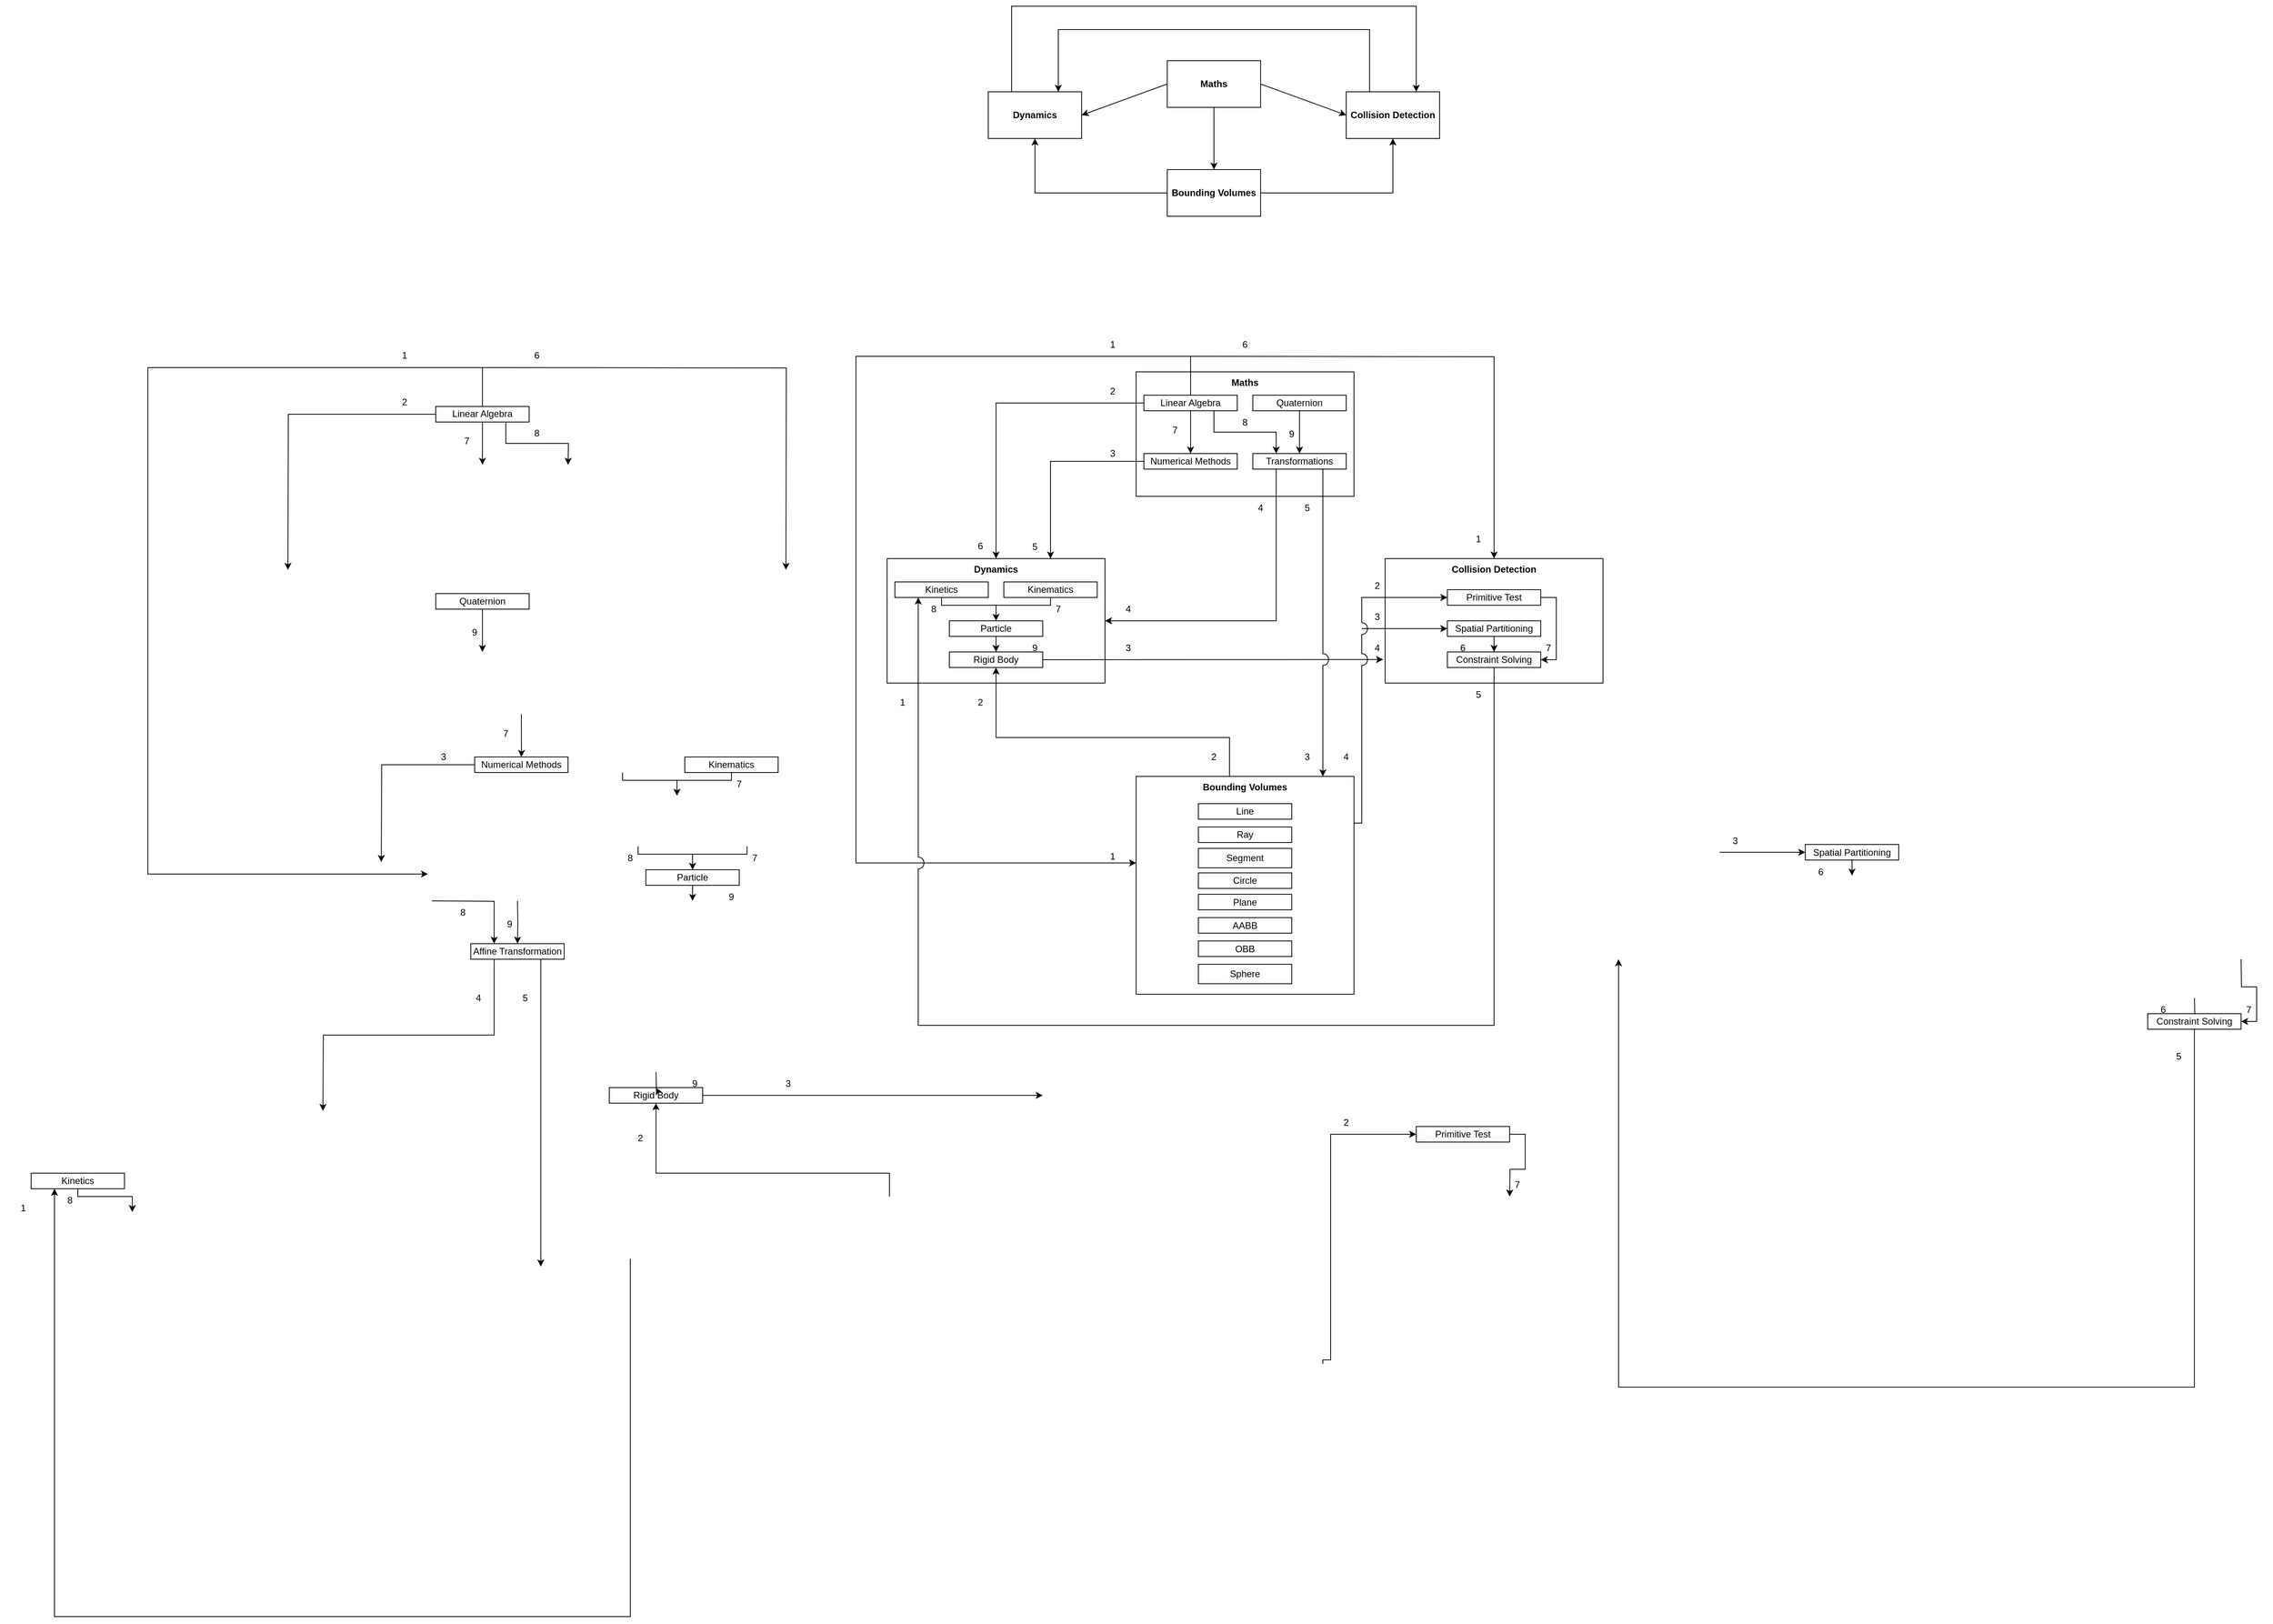 <mxfile version="21.1.7" type="github">
  <diagram id="RFVUc-ZViwxxyXP1c8c4" name="Page-1">
    <mxGraphModel dx="2351" dy="655" grid="1" gridSize="10" guides="1" tooltips="1" connect="1" arrows="1" fold="1" page="1" pageScale="1" pageWidth="1100" pageHeight="850" math="0" shadow="0">
      <root>
        <mxCell id="0" />
        <mxCell id="1" parent="0" />
        <mxCell id="ediPmQz8LhI3MSCttO2U-1" value="Maths" style="rounded=0;whiteSpace=wrap;html=1;fontStyle=1" parent="1" vertex="1">
          <mxGeometry x="440" y="160" width="120" height="60" as="geometry" />
        </mxCell>
        <mxCell id="ediPmQz8LhI3MSCttO2U-2" value="Dynamics" style="rounded=0;whiteSpace=wrap;html=1;fontStyle=1" parent="1" vertex="1">
          <mxGeometry x="210" y="200" width="120" height="60" as="geometry" />
        </mxCell>
        <mxCell id="ediPmQz8LhI3MSCttO2U-3" value="Bounding Volumes" style="rounded=0;whiteSpace=wrap;html=1;fontStyle=1" parent="1" vertex="1">
          <mxGeometry x="440" y="300" width="120" height="60" as="geometry" />
        </mxCell>
        <mxCell id="ediPmQz8LhI3MSCttO2U-4" value="Collision Detection" style="rounded=0;whiteSpace=wrap;html=1;fontStyle=1" parent="1" vertex="1">
          <mxGeometry x="670" y="200" width="120" height="60" as="geometry" />
        </mxCell>
        <mxCell id="sKBv66Rdz8nY301E-cIr-1" value="" style="endArrow=classic;html=1;rounded=0;exitX=0.5;exitY=1;exitDx=0;exitDy=0;entryX=0.5;entryY=0;entryDx=0;entryDy=0;" parent="1" source="ediPmQz8LhI3MSCttO2U-1" target="ediPmQz8LhI3MSCttO2U-3" edge="1">
          <mxGeometry width="50" height="50" relative="1" as="geometry">
            <mxPoint x="520" y="420" as="sourcePoint" />
            <mxPoint x="570" y="370" as="targetPoint" />
          </mxGeometry>
        </mxCell>
        <mxCell id="sKBv66Rdz8nY301E-cIr-2" value="" style="endArrow=classic;html=1;rounded=0;exitX=1;exitY=0.5;exitDx=0;exitDy=0;entryX=0;entryY=0.5;entryDx=0;entryDy=0;" parent="1" source="ediPmQz8LhI3MSCttO2U-1" target="ediPmQz8LhI3MSCttO2U-4" edge="1">
          <mxGeometry width="50" height="50" relative="1" as="geometry">
            <mxPoint x="520" y="420" as="sourcePoint" />
            <mxPoint x="570" y="370" as="targetPoint" />
          </mxGeometry>
        </mxCell>
        <mxCell id="sKBv66Rdz8nY301E-cIr-3" value="" style="endArrow=classic;html=1;rounded=0;exitX=0;exitY=0.5;exitDx=0;exitDy=0;entryX=1;entryY=0.5;entryDx=0;entryDy=0;" parent="1" source="ediPmQz8LhI3MSCttO2U-1" target="ediPmQz8LhI3MSCttO2U-2" edge="1">
          <mxGeometry width="50" height="50" relative="1" as="geometry">
            <mxPoint x="330" y="255" as="sourcePoint" />
            <mxPoint x="380" y="205" as="targetPoint" />
          </mxGeometry>
        </mxCell>
        <mxCell id="sKBv66Rdz8nY301E-cIr-10" value="" style="endArrow=classic;html=1;rounded=0;edgeStyle=orthogonalEdgeStyle;" parent="1" edge="1">
          <mxGeometry width="50" height="50" relative="1" as="geometry">
            <mxPoint x="440" y="330" as="sourcePoint" />
            <mxPoint x="270" y="260" as="targetPoint" />
            <Array as="points">
              <mxPoint x="440" y="330" />
              <mxPoint x="270" y="330" />
            </Array>
          </mxGeometry>
        </mxCell>
        <mxCell id="sKBv66Rdz8nY301E-cIr-12" value="" style="endArrow=classic;html=1;rounded=0;exitX=0.25;exitY=0;exitDx=0;exitDy=0;edgeStyle=orthogonalEdgeStyle;entryX=0.75;entryY=0;entryDx=0;entryDy=0;" parent="1" source="ediPmQz8LhI3MSCttO2U-2" target="ediPmQz8LhI3MSCttO2U-4" edge="1">
          <mxGeometry width="50" height="50" relative="1" as="geometry">
            <mxPoint x="400" y="360" as="sourcePoint" />
            <mxPoint x="817" y="200" as="targetPoint" />
            <Array as="points">
              <mxPoint x="240" y="90" />
              <mxPoint x="760" y="90" />
            </Array>
          </mxGeometry>
        </mxCell>
        <mxCell id="sKBv66Rdz8nY301E-cIr-13" value="" style="endArrow=classic;html=1;rounded=0;exitX=1;exitY=0.5;exitDx=0;exitDy=0;entryX=0.5;entryY=1;entryDx=0;entryDy=0;edgeStyle=orthogonalEdgeStyle;" parent="1" source="ediPmQz8LhI3MSCttO2U-3" target="ediPmQz8LhI3MSCttO2U-4" edge="1">
          <mxGeometry width="50" height="50" relative="1" as="geometry">
            <mxPoint x="600" y="380" as="sourcePoint" />
            <mxPoint x="650" y="330" as="targetPoint" />
          </mxGeometry>
        </mxCell>
        <mxCell id="sKBv66Rdz8nY301E-cIr-16" value="" style="endArrow=classic;html=1;rounded=0;entryX=0.75;entryY=0;entryDx=0;entryDy=0;exitX=0.25;exitY=0;exitDx=0;exitDy=0;edgeStyle=orthogonalEdgeStyle;" parent="1" source="ediPmQz8LhI3MSCttO2U-4" target="ediPmQz8LhI3MSCttO2U-2" edge="1">
          <mxGeometry width="50" height="50" relative="1" as="geometry">
            <mxPoint x="400" y="360" as="sourcePoint" />
            <mxPoint x="450" y="310" as="targetPoint" />
            <Array as="points">
              <mxPoint x="700" y="120" />
              <mxPoint x="300" y="120" />
            </Array>
          </mxGeometry>
        </mxCell>
        <mxCell id="sKBv66Rdz8nY301E-cIr-17" value="Maths" style="rounded=0;whiteSpace=wrap;html=1;verticalAlign=top;fontStyle=1;" parent="1" vertex="1">
          <mxGeometry x="400" y="560" width="280" height="160" as="geometry" />
        </mxCell>
        <mxCell id="sKBv66Rdz8nY301E-cIr-18" value="Dynamics" style="rounded=0;whiteSpace=wrap;html=1;verticalAlign=top;fontStyle=1;" parent="1" vertex="1">
          <mxGeometry x="80" y="800" width="280" height="160" as="geometry" />
        </mxCell>
        <mxCell id="_OZ0Gueh85DzmhkIX-R6-56" style="edgeStyle=orthogonalEdgeStyle;rounded=0;jumpStyle=arc;jumpSize=15;orthogonalLoop=1;jettySize=auto;html=1;entryX=0.5;entryY=1;entryDx=0;entryDy=0;startArrow=none;" parent="1" target="_OZ0Gueh85DzmhkIX-R6-1" edge="1">
          <mxGeometry relative="1" as="geometry">
            <mxPoint x="520" y="1060" as="sourcePoint" />
            <Array as="points">
              <mxPoint x="520" y="1030" />
              <mxPoint x="220" y="1030" />
            </Array>
          </mxGeometry>
        </mxCell>
        <mxCell id="sKBv66Rdz8nY301E-cIr-19" value="Bounding Volumes" style="rounded=0;whiteSpace=wrap;html=1;verticalAlign=top;fontStyle=1;" parent="1" vertex="1">
          <mxGeometry x="400" y="1080" width="280" height="280" as="geometry" />
        </mxCell>
        <mxCell id="sKBv66Rdz8nY301E-cIr-20" value="Collision Detection" style="rounded=0;whiteSpace=wrap;html=1;verticalAlign=top;fontStyle=1;" parent="1" vertex="1">
          <mxGeometry x="720" y="800" width="280" height="160" as="geometry" />
        </mxCell>
        <mxCell id="_OZ0Gueh85DzmhkIX-R6-35" style="edgeStyle=orthogonalEdgeStyle;rounded=0;orthogonalLoop=1;jettySize=auto;html=1;exitX=0.5;exitY=1;exitDx=0;exitDy=0;" parent="1" source="sKBv66Rdz8nY301E-cIr-30" target="_OZ0Gueh85DzmhkIX-R6-5" edge="1">
          <mxGeometry relative="1" as="geometry">
            <Array as="points">
              <mxPoint x="150" y="860" />
              <mxPoint x="220" y="860" />
            </Array>
          </mxGeometry>
        </mxCell>
        <mxCell id="sKBv66Rdz8nY301E-cIr-30" value="Kinetics" style="rounded=0;whiteSpace=wrap;html=1;" parent="1" vertex="1">
          <mxGeometry x="90" y="830" width="120" height="20" as="geometry" />
        </mxCell>
        <mxCell id="_OZ0Gueh85DzmhkIX-R6-55" style="edgeStyle=orthogonalEdgeStyle;rounded=0;jumpStyle=arc;jumpSize=15;orthogonalLoop=1;jettySize=auto;html=1;exitX=1;exitY=0.5;exitDx=0;exitDy=0;entryX=-0.009;entryY=0.811;entryDx=0;entryDy=0;entryPerimeter=0;" parent="1" source="_OZ0Gueh85DzmhkIX-R6-1" target="sKBv66Rdz8nY301E-cIr-20" edge="1">
          <mxGeometry relative="1" as="geometry" />
        </mxCell>
        <mxCell id="_OZ0Gueh85DzmhkIX-R6-1" value="Rigid Body" style="rounded=0;whiteSpace=wrap;html=1;" parent="1" vertex="1">
          <mxGeometry x="160" y="920" width="120" height="20" as="geometry" />
        </mxCell>
        <mxCell id="_OZ0Gueh85DzmhkIX-R6-25" style="edgeStyle=orthogonalEdgeStyle;rounded=0;orthogonalLoop=1;jettySize=auto;html=1;exitX=0.75;exitY=1;exitDx=0;exitDy=0;entryX=0.25;entryY=0;entryDx=0;entryDy=0;" parent="1" source="_OZ0Gueh85DzmhkIX-R6-2" target="_OZ0Gueh85DzmhkIX-R6-10" edge="1">
          <mxGeometry relative="1" as="geometry" />
        </mxCell>
        <mxCell id="_OZ0Gueh85DzmhkIX-R6-50" style="edgeStyle=orthogonalEdgeStyle;rounded=0;jumpStyle=arc;jumpSize=15;orthogonalLoop=1;jettySize=auto;html=1;exitX=0.5;exitY=1;exitDx=0;exitDy=0;entryX=0.5;entryY=0;entryDx=0;entryDy=0;" parent="1" source="_OZ0Gueh85DzmhkIX-R6-2" target="_OZ0Gueh85DzmhkIX-R6-7" edge="1">
          <mxGeometry relative="1" as="geometry" />
        </mxCell>
        <mxCell id="_OZ0Gueh85DzmhkIX-R6-52" style="edgeStyle=orthogonalEdgeStyle;rounded=0;jumpStyle=arc;jumpSize=15;orthogonalLoop=1;jettySize=auto;html=1;exitX=0.5;exitY=0;exitDx=0;exitDy=0;entryX=1;entryY=0.75;entryDx=0;entryDy=0;" parent="1" source="_OZ0Gueh85DzmhkIX-R6-2" target="_OZ0Gueh85DzmhkIX-R6-64" edge="1">
          <mxGeometry relative="1" as="geometry">
            <mxPoint x="340" y="1230" as="targetPoint" />
            <Array as="points">
              <mxPoint x="470" y="540" />
              <mxPoint x="40" y="540" />
              <mxPoint x="40" y="1191" />
            </Array>
          </mxGeometry>
        </mxCell>
        <mxCell id="_OZ0Gueh85DzmhkIX-R6-2" value="Linear Algebra" style="rounded=0;whiteSpace=wrap;html=1;" parent="1" vertex="1">
          <mxGeometry x="410" y="590" width="120" height="20" as="geometry" />
        </mxCell>
        <mxCell id="_OZ0Gueh85DzmhkIX-R6-4" value="Kinematics" style="rounded=0;whiteSpace=wrap;html=1;" parent="1" vertex="1">
          <mxGeometry x="230" y="830" width="120" height="20" as="geometry" />
        </mxCell>
        <mxCell id="_OZ0Gueh85DzmhkIX-R6-32" style="edgeStyle=orthogonalEdgeStyle;rounded=0;orthogonalLoop=1;jettySize=auto;html=1;exitX=0.5;exitY=1;exitDx=0;exitDy=0;" parent="1" source="_OZ0Gueh85DzmhkIX-R6-5" target="_OZ0Gueh85DzmhkIX-R6-1" edge="1">
          <mxGeometry relative="1" as="geometry" />
        </mxCell>
        <mxCell id="_OZ0Gueh85DzmhkIX-R6-5" value="Particle" style="rounded=0;whiteSpace=wrap;html=1;" parent="1" vertex="1">
          <mxGeometry x="160" y="880" width="120" height="20" as="geometry" />
        </mxCell>
        <mxCell id="_OZ0Gueh85DzmhkIX-R6-26" style="edgeStyle=orthogonalEdgeStyle;rounded=0;orthogonalLoop=1;jettySize=auto;html=1;exitX=0.5;exitY=1;exitDx=0;exitDy=0;entryX=0.5;entryY=0;entryDx=0;entryDy=0;" parent="1" source="_OZ0Gueh85DzmhkIX-R6-6" target="_OZ0Gueh85DzmhkIX-R6-10" edge="1">
          <mxGeometry relative="1" as="geometry" />
        </mxCell>
        <mxCell id="_OZ0Gueh85DzmhkIX-R6-6" value="Quaternion" style="rounded=0;whiteSpace=wrap;html=1;" parent="1" vertex="1">
          <mxGeometry x="550" y="590" width="120" height="20" as="geometry" />
        </mxCell>
        <mxCell id="_OZ0Gueh85DzmhkIX-R6-7" value="Numerical Methods" style="rounded=0;whiteSpace=wrap;html=1;" parent="1" vertex="1">
          <mxGeometry x="410" y="665" width="120" height="20" as="geometry" />
        </mxCell>
        <mxCell id="_OZ0Gueh85DzmhkIX-R6-40" style="edgeStyle=orthogonalEdgeStyle;rounded=0;orthogonalLoop=1;jettySize=auto;html=1;exitX=0.5;exitY=1;exitDx=0;exitDy=0;" parent="1" source="_OZ0Gueh85DzmhkIX-R6-8" target="_OZ0Gueh85DzmhkIX-R6-21" edge="1">
          <mxGeometry relative="1" as="geometry" />
        </mxCell>
        <mxCell id="_OZ0Gueh85DzmhkIX-R6-8" value="Spatial Partitioning" style="rounded=0;whiteSpace=wrap;html=1;" parent="1" vertex="1">
          <mxGeometry x="800" y="880" width="120" height="20" as="geometry" />
        </mxCell>
        <mxCell id="_OZ0Gueh85DzmhkIX-R6-53" style="edgeStyle=orthogonalEdgeStyle;rounded=0;jumpStyle=arc;jumpSize=15;orthogonalLoop=1;jettySize=auto;html=1;exitX=0.75;exitY=1;exitDx=0;exitDy=0;" parent="1" source="_OZ0Gueh85DzmhkIX-R6-10" edge="1">
          <mxGeometry relative="1" as="geometry">
            <Array as="points">
              <mxPoint x="640" y="1079" />
            </Array>
            <mxPoint x="640" y="1080" as="targetPoint" />
          </mxGeometry>
        </mxCell>
        <mxCell id="_OZ0Gueh85DzmhkIX-R6-10" value="Transformations" style="rounded=0;whiteSpace=wrap;html=1;" parent="1" vertex="1">
          <mxGeometry x="550" y="665" width="120" height="20" as="geometry" />
        </mxCell>
        <mxCell id="_OZ0Gueh85DzmhkIX-R6-14" value="Sphere" style="rounded=0;whiteSpace=wrap;html=1;" parent="1" vertex="1">
          <mxGeometry x="480" y="1321.5" width="120" height="25" as="geometry" />
        </mxCell>
        <mxCell id="_OZ0Gueh85DzmhkIX-R6-15" value="Plane" style="rounded=0;whiteSpace=wrap;html=1;" parent="1" vertex="1">
          <mxGeometry x="480" y="1231.5" width="120" height="20" as="geometry" />
        </mxCell>
        <mxCell id="_OZ0Gueh85DzmhkIX-R6-17" value="Line" style="rounded=0;whiteSpace=wrap;html=1;" parent="1" vertex="1">
          <mxGeometry x="480" y="1115" width="120" height="20" as="geometry" />
        </mxCell>
        <mxCell id="I2r6D-o1CoB753i4EsND-4" style="edgeStyle=orthogonalEdgeStyle;rounded=0;orthogonalLoop=1;jettySize=auto;html=1;exitX=1;exitY=0.5;exitDx=0;exitDy=0;entryX=1;entryY=0.5;entryDx=0;entryDy=0;" parent="1" source="_OZ0Gueh85DzmhkIX-R6-18" target="_OZ0Gueh85DzmhkIX-R6-21" edge="1">
          <mxGeometry relative="1" as="geometry" />
        </mxCell>
        <mxCell id="_OZ0Gueh85DzmhkIX-R6-18" value="Primitive Test" style="rounded=0;whiteSpace=wrap;html=1;" parent="1" vertex="1">
          <mxGeometry x="800" y="840" width="120" height="20" as="geometry" />
        </mxCell>
        <mxCell id="_OZ0Gueh85DzmhkIX-R6-62" style="edgeStyle=orthogonalEdgeStyle;rounded=0;jumpStyle=arc;jumpSize=15;orthogonalLoop=1;jettySize=auto;html=1;exitX=0.5;exitY=1;exitDx=0;exitDy=0;entryX=0.25;entryY=1;entryDx=0;entryDy=0;shadow=0;" parent="1" source="_OZ0Gueh85DzmhkIX-R6-21" target="sKBv66Rdz8nY301E-cIr-30" edge="1">
          <mxGeometry relative="1" as="geometry">
            <Array as="points">
              <mxPoint x="860" y="1400" />
              <mxPoint x="120" y="1400" />
            </Array>
          </mxGeometry>
        </mxCell>
        <mxCell id="_OZ0Gueh85DzmhkIX-R6-21" value="Constraint Solving" style="rounded=0;whiteSpace=wrap;html=1;" parent="1" vertex="1">
          <mxGeometry x="800" y="920" width="120" height="20" as="geometry" />
        </mxCell>
        <mxCell id="_OZ0Gueh85DzmhkIX-R6-36" value="" style="endArrow=none;html=1;rounded=0;entryX=0.5;entryY=1;entryDx=0;entryDy=0;edgeStyle=orthogonalEdgeStyle;" parent="1" target="_OZ0Gueh85DzmhkIX-R6-4" edge="1">
          <mxGeometry width="50" height="50" relative="1" as="geometry">
            <mxPoint x="220" y="870" as="sourcePoint" />
            <mxPoint x="640" y="940" as="targetPoint" />
            <Array as="points">
              <mxPoint x="230" y="860" />
              <mxPoint x="300" y="860" />
            </Array>
          </mxGeometry>
        </mxCell>
        <mxCell id="_OZ0Gueh85DzmhkIX-R6-59" value="" style="endArrow=classic;html=1;rounded=0;jumpStyle=arc;jumpSize=15;entryX=0;entryY=0.5;entryDx=0;entryDy=0;" parent="1" target="_OZ0Gueh85DzmhkIX-R6-8" edge="1">
          <mxGeometry width="50" height="50" relative="1" as="geometry">
            <mxPoint x="690" y="890" as="sourcePoint" />
            <mxPoint x="440" y="910" as="targetPoint" />
          </mxGeometry>
        </mxCell>
        <mxCell id="_OZ0Gueh85DzmhkIX-R6-61" style="edgeStyle=orthogonalEdgeStyle;rounded=0;jumpStyle=arc;jumpSize=15;orthogonalLoop=1;jettySize=auto;html=1;exitX=1;exitY=0.25;exitDx=0;exitDy=0;entryX=0;entryY=0.5;entryDx=0;entryDy=0;" parent="1" source="sKBv66Rdz8nY301E-cIr-19" target="_OZ0Gueh85DzmhkIX-R6-18" edge="1">
          <mxGeometry relative="1" as="geometry">
            <Array as="points">
              <mxPoint x="680" y="1140" />
              <mxPoint x="690" y="1140" />
              <mxPoint x="690" y="850" />
            </Array>
          </mxGeometry>
        </mxCell>
        <mxCell id="_OZ0Gueh85DzmhkIX-R6-64" value="1" style="text;html=1;strokeColor=none;fillColor=none;align=center;verticalAlign=middle;rounded=0;whiteSpace=wrap;" parent="1" vertex="1">
          <mxGeometry x="340" y="1165" width="60" height="35" as="geometry" />
        </mxCell>
        <mxCell id="_OZ0Gueh85DzmhkIX-R6-67" value="" style="edgeStyle=orthogonalEdgeStyle;rounded=0;jumpStyle=arc;jumpSize=15;orthogonalLoop=1;jettySize=auto;html=1;exitX=0.5;exitY=0;exitDx=0;exitDy=0;entryX=0.5;entryY=1;entryDx=0;entryDy=0;endArrow=none;" parent="1" source="sKBv66Rdz8nY301E-cIr-19" edge="1">
          <mxGeometry relative="1" as="geometry">
            <mxPoint x="540" y="1080" as="sourcePoint" />
            <mxPoint x="520" y="1060" as="targetPoint" />
          </mxGeometry>
        </mxCell>
        <mxCell id="_OZ0Gueh85DzmhkIX-R6-70" value="2" style="text;html=1;strokeColor=none;fillColor=none;align=center;verticalAlign=middle;whiteSpace=wrap;rounded=0;" parent="1" vertex="1">
          <mxGeometry x="470" y="1040" width="60" height="30" as="geometry" />
        </mxCell>
        <mxCell id="_OZ0Gueh85DzmhkIX-R6-71" value="3" style="text;html=1;strokeColor=none;fillColor=none;align=center;verticalAlign=middle;whiteSpace=wrap;rounded=0;" parent="1" vertex="1">
          <mxGeometry x="590" y="1040" width="60" height="30" as="geometry" />
        </mxCell>
        <mxCell id="_OZ0Gueh85DzmhkIX-R6-72" value="4" style="text;html=1;strokeColor=none;fillColor=none;align=center;verticalAlign=middle;whiteSpace=wrap;rounded=0;" parent="1" vertex="1">
          <mxGeometry x="640" y="1040" width="60" height="30" as="geometry" />
        </mxCell>
        <mxCell id="_OZ0Gueh85DzmhkIX-R6-73" value="1" style="text;html=1;strokeColor=none;fillColor=none;align=center;verticalAlign=middle;whiteSpace=wrap;rounded=0;" parent="1" vertex="1">
          <mxGeometry x="70" y="970" width="60" height="30" as="geometry" />
        </mxCell>
        <mxCell id="_OZ0Gueh85DzmhkIX-R6-74" value="2" style="text;html=1;strokeColor=none;fillColor=none;align=center;verticalAlign=middle;whiteSpace=wrap;rounded=0;" parent="1" vertex="1">
          <mxGeometry x="170" y="970" width="60" height="30" as="geometry" />
        </mxCell>
        <mxCell id="_OZ0Gueh85DzmhkIX-R6-79" value="" style="endArrow=classic;html=1;rounded=0;jumpStyle=arc;jumpSize=15;exitX=0;exitY=0.5;exitDx=0;exitDy=0;entryX=0.5;entryY=0;entryDx=0;entryDy=0;edgeStyle=orthogonalEdgeStyle;" parent="1" source="_OZ0Gueh85DzmhkIX-R6-2" target="sKBv66Rdz8nY301E-cIr-18" edge="1">
          <mxGeometry width="50" height="50" relative="1" as="geometry">
            <mxPoint x="390" y="970" as="sourcePoint" />
            <mxPoint x="440" y="920" as="targetPoint" />
          </mxGeometry>
        </mxCell>
        <mxCell id="_OZ0Gueh85DzmhkIX-R6-80" value="" style="endArrow=classic;html=1;rounded=0;jumpStyle=arc;jumpSize=15;exitX=0;exitY=0.5;exitDx=0;exitDy=0;entryX=0.75;entryY=0;entryDx=0;entryDy=0;edgeStyle=orthogonalEdgeStyle;" parent="1" source="_OZ0Gueh85DzmhkIX-R6-7" target="sKBv66Rdz8nY301E-cIr-18" edge="1">
          <mxGeometry width="50" height="50" relative="1" as="geometry">
            <mxPoint x="390" y="970" as="sourcePoint" />
            <mxPoint x="440" y="920" as="targetPoint" />
          </mxGeometry>
        </mxCell>
        <mxCell id="_OZ0Gueh85DzmhkIX-R6-81" value="" style="endArrow=classic;html=1;rounded=0;jumpStyle=arc;jumpSize=15;exitX=0.25;exitY=1;exitDx=0;exitDy=0;entryX=1;entryY=0.5;entryDx=0;entryDy=0;edgeStyle=orthogonalEdgeStyle;" parent="1" source="_OZ0Gueh85DzmhkIX-R6-10" target="sKBv66Rdz8nY301E-cIr-18" edge="1">
          <mxGeometry width="50" height="50" relative="1" as="geometry">
            <mxPoint x="390" y="970" as="sourcePoint" />
            <mxPoint x="440" y="920" as="targetPoint" />
          </mxGeometry>
        </mxCell>
        <mxCell id="_OZ0Gueh85DzmhkIX-R6-84" value="3" style="text;html=1;strokeColor=none;fillColor=none;align=center;verticalAlign=middle;whiteSpace=wrap;rounded=0;" parent="1" vertex="1">
          <mxGeometry x="360" y="900" width="60" height="30" as="geometry" />
        </mxCell>
        <mxCell id="_OZ0Gueh85DzmhkIX-R6-85" value="4" style="text;html=1;strokeColor=none;fillColor=none;align=center;verticalAlign=middle;whiteSpace=wrap;rounded=0;" parent="1" vertex="1">
          <mxGeometry x="360" y="850" width="60" height="30" as="geometry" />
        </mxCell>
        <mxCell id="_OZ0Gueh85DzmhkIX-R6-86" value="5" style="text;html=1;strokeColor=none;fillColor=none;align=center;verticalAlign=middle;whiteSpace=wrap;rounded=0;" parent="1" vertex="1">
          <mxGeometry x="240" y="770" width="60" height="30" as="geometry" />
        </mxCell>
        <mxCell id="_OZ0Gueh85DzmhkIX-R6-87" value="6" style="text;html=1;strokeColor=none;fillColor=none;align=center;verticalAlign=middle;whiteSpace=wrap;rounded=0;" parent="1" vertex="1">
          <mxGeometry x="170" y="769" width="60" height="30" as="geometry" />
        </mxCell>
        <mxCell id="_OZ0Gueh85DzmhkIX-R6-88" value="7" style="text;html=1;strokeColor=none;fillColor=none;align=center;verticalAlign=middle;whiteSpace=wrap;rounded=0;" parent="1" vertex="1">
          <mxGeometry x="270" y="850" width="60" height="30" as="geometry" />
        </mxCell>
        <mxCell id="_OZ0Gueh85DzmhkIX-R6-90" value="8" style="text;html=1;strokeColor=none;fillColor=none;align=center;verticalAlign=middle;whiteSpace=wrap;rounded=0;" parent="1" vertex="1">
          <mxGeometry x="110" y="850" width="60" height="30" as="geometry" />
        </mxCell>
        <mxCell id="_OZ0Gueh85DzmhkIX-R6-91" value="9" style="text;html=1;strokeColor=none;fillColor=none;align=center;verticalAlign=middle;whiteSpace=wrap;rounded=0;" parent="1" vertex="1">
          <mxGeometry x="240" y="900" width="60" height="30" as="geometry" />
        </mxCell>
        <mxCell id="_OZ0Gueh85DzmhkIX-R6-92" value="3" style="text;html=1;strokeColor=none;fillColor=none;align=center;verticalAlign=middle;whiteSpace=wrap;rounded=0;" parent="1" vertex="1">
          <mxGeometry x="340" y="650" width="60" height="30" as="geometry" />
        </mxCell>
        <mxCell id="_OZ0Gueh85DzmhkIX-R6-93" value="2" style="text;html=1;strokeColor=none;fillColor=none;align=center;verticalAlign=middle;whiteSpace=wrap;rounded=0;" parent="1" vertex="1">
          <mxGeometry x="340" y="570" width="60" height="30" as="geometry" />
        </mxCell>
        <mxCell id="_OZ0Gueh85DzmhkIX-R6-95" value="1" style="text;html=1;strokeColor=none;fillColor=none;align=center;verticalAlign=middle;whiteSpace=wrap;rounded=0;" parent="1" vertex="1">
          <mxGeometry x="340" y="510" width="60" height="30" as="geometry" />
        </mxCell>
        <mxCell id="_OZ0Gueh85DzmhkIX-R6-96" value="4" style="text;html=1;strokeColor=none;fillColor=none;align=center;verticalAlign=middle;whiteSpace=wrap;rounded=0;" parent="1" vertex="1">
          <mxGeometry x="530" y="720" width="60" height="30" as="geometry" />
        </mxCell>
        <mxCell id="_OZ0Gueh85DzmhkIX-R6-97" value="5" style="text;html=1;strokeColor=none;fillColor=none;align=center;verticalAlign=middle;whiteSpace=wrap;rounded=0;" parent="1" vertex="1">
          <mxGeometry x="590" y="720" width="60" height="30" as="geometry" />
        </mxCell>
        <mxCell id="_OZ0Gueh85DzmhkIX-R6-98" value="7" style="text;html=1;strokeColor=none;fillColor=none;align=center;verticalAlign=middle;whiteSpace=wrap;rounded=0;" parent="1" vertex="1">
          <mxGeometry x="420" y="620" width="60" height="30" as="geometry" />
        </mxCell>
        <mxCell id="_OZ0Gueh85DzmhkIX-R6-99" value="8" style="text;html=1;strokeColor=none;fillColor=none;align=center;verticalAlign=middle;whiteSpace=wrap;rounded=0;" parent="1" vertex="1">
          <mxGeometry x="510" y="610" width="60" height="30" as="geometry" />
        </mxCell>
        <mxCell id="_OZ0Gueh85DzmhkIX-R6-100" value="9" style="text;html=1;strokeColor=none;fillColor=none;align=center;verticalAlign=middle;whiteSpace=wrap;rounded=0;" parent="1" vertex="1">
          <mxGeometry x="570" y="625" width="60" height="30" as="geometry" />
        </mxCell>
        <mxCell id="_OZ0Gueh85DzmhkIX-R6-103" value="4" style="text;html=1;strokeColor=none;fillColor=none;align=center;verticalAlign=middle;whiteSpace=wrap;rounded=0;" parent="1" vertex="1">
          <mxGeometry x="680" y="900" width="60" height="30" as="geometry" />
        </mxCell>
        <mxCell id="_OZ0Gueh85DzmhkIX-R6-106" value="3" style="text;html=1;strokeColor=none;fillColor=none;align=center;verticalAlign=middle;whiteSpace=wrap;rounded=0;" parent="1" vertex="1">
          <mxGeometry x="680" y="860" width="60" height="30" as="geometry" />
        </mxCell>
        <mxCell id="_OZ0Gueh85DzmhkIX-R6-107" value="2" style="text;html=1;strokeColor=none;fillColor=none;align=center;verticalAlign=middle;whiteSpace=wrap;rounded=0;" parent="1" vertex="1">
          <mxGeometry x="680" y="820" width="60" height="30" as="geometry" />
        </mxCell>
        <mxCell id="_OZ0Gueh85DzmhkIX-R6-108" value="5" style="text;html=1;strokeColor=none;fillColor=none;align=center;verticalAlign=middle;whiteSpace=wrap;rounded=0;" parent="1" vertex="1">
          <mxGeometry x="810" y="960" width="60" height="30" as="geometry" />
        </mxCell>
        <mxCell id="_OZ0Gueh85DzmhkIX-R6-109" value="6" style="text;html=1;strokeColor=none;fillColor=none;align=center;verticalAlign=middle;whiteSpace=wrap;rounded=0;" parent="1" vertex="1">
          <mxGeometry x="790" y="900" width="60" height="30" as="geometry" />
        </mxCell>
        <mxCell id="_OZ0Gueh85DzmhkIX-R6-110" value="7" style="text;html=1;strokeColor=none;fillColor=none;align=center;verticalAlign=middle;whiteSpace=wrap;rounded=0;" parent="1" vertex="1">
          <mxGeometry x="900" y="900" width="60" height="30" as="geometry" />
        </mxCell>
        <mxCell id="I2r6D-o1CoB753i4EsND-1" value="" style="endArrow=classic;html=1;rounded=0;entryX=0.5;entryY=0;entryDx=0;entryDy=0;edgeStyle=orthogonalEdgeStyle;" parent="1" target="sKBv66Rdz8nY301E-cIr-20" edge="1">
          <mxGeometry width="50" height="50" relative="1" as="geometry">
            <mxPoint x="470" y="540" as="sourcePoint" />
            <mxPoint x="570" y="820" as="targetPoint" />
          </mxGeometry>
        </mxCell>
        <mxCell id="I2r6D-o1CoB753i4EsND-2" value="6" style="text;html=1;strokeColor=none;fillColor=none;align=center;verticalAlign=middle;whiteSpace=wrap;rounded=0;" parent="1" vertex="1">
          <mxGeometry x="510" y="510" width="60" height="30" as="geometry" />
        </mxCell>
        <mxCell id="I2r6D-o1CoB753i4EsND-3" value="1" style="text;html=1;strokeColor=none;fillColor=none;align=center;verticalAlign=middle;whiteSpace=wrap;rounded=0;" parent="1" vertex="1">
          <mxGeometry x="810" y="760" width="60" height="30" as="geometry" />
        </mxCell>
        <mxCell id="ed5VXa4K64xntcIAVpNy-1" value="Ray" style="rounded=0;whiteSpace=wrap;html=1;" parent="1" vertex="1">
          <mxGeometry x="480" y="1145" width="120" height="20" as="geometry" />
        </mxCell>
        <mxCell id="ed5VXa4K64xntcIAVpNy-2" value="Circle" style="rounded=0;whiteSpace=wrap;html=1;" parent="1" vertex="1">
          <mxGeometry x="480" y="1204" width="120" height="20" as="geometry" />
        </mxCell>
        <mxCell id="ed5VXa4K64xntcIAVpNy-3" value="AABB" style="rounded=0;whiteSpace=wrap;html=1;" parent="1" vertex="1">
          <mxGeometry x="480" y="1261.5" width="120" height="20" as="geometry" />
        </mxCell>
        <mxCell id="ed5VXa4K64xntcIAVpNy-4" value="OBB" style="rounded=0;whiteSpace=wrap;html=1;" parent="1" vertex="1">
          <mxGeometry x="480" y="1291.5" width="120" height="20" as="geometry" />
        </mxCell>
        <mxCell id="qd5DkqH427wDJ9QLC4hC-12" style="edgeStyle=orthogonalEdgeStyle;rounded=0;orthogonalLoop=1;jettySize=auto;html=1;exitX=0.75;exitY=1;exitDx=0;exitDy=0;entryX=0.25;entryY=0;entryDx=0;entryDy=0;" parent="1" source="qd5DkqH427wDJ9QLC4hC-15" edge="1">
          <mxGeometry relative="1" as="geometry">
            <mxPoint x="-330" y="679.48" as="targetPoint" />
          </mxGeometry>
        </mxCell>
        <mxCell id="qd5DkqH427wDJ9QLC4hC-13" style="edgeStyle=orthogonalEdgeStyle;rounded=0;jumpStyle=arc;jumpSize=15;orthogonalLoop=1;jettySize=auto;html=1;exitX=0.5;exitY=1;exitDx=0;exitDy=0;entryX=0.5;entryY=0;entryDx=0;entryDy=0;" parent="1" source="qd5DkqH427wDJ9QLC4hC-15" edge="1">
          <mxGeometry relative="1" as="geometry">
            <mxPoint x="-440" y="679.48" as="targetPoint" />
          </mxGeometry>
        </mxCell>
        <mxCell id="qd5DkqH427wDJ9QLC4hC-14" style="edgeStyle=orthogonalEdgeStyle;rounded=0;jumpStyle=arc;jumpSize=15;orthogonalLoop=1;jettySize=auto;html=1;exitX=0.5;exitY=0;exitDx=0;exitDy=0;entryX=1;entryY=0.75;entryDx=0;entryDy=0;" parent="1" source="qd5DkqH427wDJ9QLC4hC-15" edge="1">
          <mxGeometry relative="1" as="geometry">
            <mxPoint x="-510" y="1205.48" as="targetPoint" />
            <Array as="points">
              <mxPoint x="-440" y="554.48" />
              <mxPoint x="-870" y="554.48" />
              <mxPoint x="-870" y="1205.48" />
            </Array>
          </mxGeometry>
        </mxCell>
        <mxCell id="qd5DkqH427wDJ9QLC4hC-15" value="Linear Algebra" style="rounded=0;whiteSpace=wrap;html=1;" parent="1" vertex="1">
          <mxGeometry x="-500" y="604.48" width="120" height="20" as="geometry" />
        </mxCell>
        <mxCell id="qd5DkqH427wDJ9QLC4hC-16" value="" style="endArrow=classic;html=1;rounded=0;jumpStyle=arc;jumpSize=15;exitX=0;exitY=0.5;exitDx=0;exitDy=0;entryX=0.5;entryY=0;entryDx=0;entryDy=0;edgeStyle=orthogonalEdgeStyle;" parent="1" source="qd5DkqH427wDJ9QLC4hC-15" edge="1">
          <mxGeometry width="50" height="50" relative="1" as="geometry">
            <mxPoint x="-520" y="984.48" as="sourcePoint" />
            <mxPoint x="-690" y="814.48" as="targetPoint" />
          </mxGeometry>
        </mxCell>
        <mxCell id="qd5DkqH427wDJ9QLC4hC-17" value="2" style="text;html=1;strokeColor=none;fillColor=none;align=center;verticalAlign=middle;whiteSpace=wrap;rounded=0;" parent="1" vertex="1">
          <mxGeometry x="-570" y="584.48" width="60" height="30" as="geometry" />
        </mxCell>
        <mxCell id="qd5DkqH427wDJ9QLC4hC-18" value="1" style="text;html=1;strokeColor=none;fillColor=none;align=center;verticalAlign=middle;whiteSpace=wrap;rounded=0;" parent="1" vertex="1">
          <mxGeometry x="-570" y="524.48" width="60" height="30" as="geometry" />
        </mxCell>
        <mxCell id="qd5DkqH427wDJ9QLC4hC-19" value="7" style="text;html=1;strokeColor=none;fillColor=none;align=center;verticalAlign=middle;whiteSpace=wrap;rounded=0;" parent="1" vertex="1">
          <mxGeometry x="-490" y="634.48" width="60" height="30" as="geometry" />
        </mxCell>
        <mxCell id="qd5DkqH427wDJ9QLC4hC-20" value="8" style="text;html=1;strokeColor=none;fillColor=none;align=center;verticalAlign=middle;whiteSpace=wrap;rounded=0;" parent="1" vertex="1">
          <mxGeometry x="-400" y="624.48" width="60" height="30" as="geometry" />
        </mxCell>
        <mxCell id="qd5DkqH427wDJ9QLC4hC-21" value="" style="endArrow=classic;html=1;rounded=0;entryX=0.5;entryY=0;entryDx=0;entryDy=0;edgeStyle=orthogonalEdgeStyle;" parent="1" edge="1">
          <mxGeometry width="50" height="50" relative="1" as="geometry">
            <mxPoint x="-440" y="554.48" as="sourcePoint" />
            <mxPoint x="-50" y="814.48" as="targetPoint" />
          </mxGeometry>
        </mxCell>
        <mxCell id="qd5DkqH427wDJ9QLC4hC-22" value="6" style="text;html=1;strokeColor=none;fillColor=none;align=center;verticalAlign=middle;whiteSpace=wrap;rounded=0;" parent="1" vertex="1">
          <mxGeometry x="-400" y="524.48" width="60" height="30" as="geometry" />
        </mxCell>
        <mxCell id="qd5DkqH427wDJ9QLC4hC-23" style="edgeStyle=orthogonalEdgeStyle;rounded=0;orthogonalLoop=1;jettySize=auto;html=1;exitX=0.5;exitY=1;exitDx=0;exitDy=0;entryX=0.5;entryY=0;entryDx=0;entryDy=0;" parent="1" source="qd5DkqH427wDJ9QLC4hC-24" edge="1">
          <mxGeometry relative="1" as="geometry">
            <mxPoint x="-440" y="920" as="targetPoint" />
          </mxGeometry>
        </mxCell>
        <mxCell id="qd5DkqH427wDJ9QLC4hC-24" value="Quaternion" style="rounded=0;whiteSpace=wrap;html=1;" parent="1" vertex="1">
          <mxGeometry x="-500" y="845" width="120" height="20" as="geometry" />
        </mxCell>
        <mxCell id="qd5DkqH427wDJ9QLC4hC-25" value="9" style="text;html=1;strokeColor=none;fillColor=none;align=center;verticalAlign=middle;whiteSpace=wrap;rounded=0;" parent="1" vertex="1">
          <mxGeometry x="-480" y="880" width="60" height="30" as="geometry" />
        </mxCell>
        <mxCell id="qd5DkqH427wDJ9QLC4hC-26" style="edgeStyle=orthogonalEdgeStyle;rounded=0;jumpStyle=arc;jumpSize=15;orthogonalLoop=1;jettySize=auto;html=1;exitX=0.5;exitY=1;exitDx=0;exitDy=0;entryX=0.5;entryY=0;entryDx=0;entryDy=0;" parent="1" target="qd5DkqH427wDJ9QLC4hC-27" edge="1">
          <mxGeometry relative="1" as="geometry">
            <mxPoint x="-390" y="1000" as="sourcePoint" />
          </mxGeometry>
        </mxCell>
        <mxCell id="qd5DkqH427wDJ9QLC4hC-27" value="Numerical Methods" style="rounded=0;whiteSpace=wrap;html=1;" parent="1" vertex="1">
          <mxGeometry x="-450" y="1055" width="120" height="20" as="geometry" />
        </mxCell>
        <mxCell id="qd5DkqH427wDJ9QLC4hC-28" value="" style="endArrow=classic;html=1;rounded=0;jumpStyle=arc;jumpSize=15;exitX=0;exitY=0.5;exitDx=0;exitDy=0;entryX=0.75;entryY=0;entryDx=0;entryDy=0;edgeStyle=orthogonalEdgeStyle;" parent="1" source="qd5DkqH427wDJ9QLC4hC-27" edge="1">
          <mxGeometry width="50" height="50" relative="1" as="geometry">
            <mxPoint x="-470" y="1360" as="sourcePoint" />
            <mxPoint x="-570" y="1190" as="targetPoint" />
          </mxGeometry>
        </mxCell>
        <mxCell id="qd5DkqH427wDJ9QLC4hC-29" value="3" style="text;html=1;strokeColor=none;fillColor=none;align=center;verticalAlign=middle;whiteSpace=wrap;rounded=0;" parent="1" vertex="1">
          <mxGeometry x="-520" y="1040" width="60" height="30" as="geometry" />
        </mxCell>
        <mxCell id="qd5DkqH427wDJ9QLC4hC-30" value="7" style="text;html=1;strokeColor=none;fillColor=none;align=center;verticalAlign=middle;whiteSpace=wrap;rounded=0;" parent="1" vertex="1">
          <mxGeometry x="-440" y="1010" width="60" height="30" as="geometry" />
        </mxCell>
        <mxCell id="qd5DkqH427wDJ9QLC4hC-31" style="edgeStyle=orthogonalEdgeStyle;rounded=0;orthogonalLoop=1;jettySize=auto;html=1;exitX=0.75;exitY=1;exitDx=0;exitDy=0;entryX=0.25;entryY=0;entryDx=0;entryDy=0;" parent="1" target="qd5DkqH427wDJ9QLC4hC-34" edge="1">
          <mxGeometry relative="1" as="geometry">
            <mxPoint x="-505" y="1240" as="sourcePoint" />
          </mxGeometry>
        </mxCell>
        <mxCell id="qd5DkqH427wDJ9QLC4hC-32" style="edgeStyle=orthogonalEdgeStyle;rounded=0;orthogonalLoop=1;jettySize=auto;html=1;exitX=0.5;exitY=1;exitDx=0;exitDy=0;entryX=0.5;entryY=0;entryDx=0;entryDy=0;" parent="1" target="qd5DkqH427wDJ9QLC4hC-34" edge="1">
          <mxGeometry relative="1" as="geometry">
            <mxPoint x="-395" y="1240" as="sourcePoint" />
          </mxGeometry>
        </mxCell>
        <mxCell id="qd5DkqH427wDJ9QLC4hC-33" style="edgeStyle=orthogonalEdgeStyle;rounded=0;jumpStyle=arc;jumpSize=15;orthogonalLoop=1;jettySize=auto;html=1;exitX=0.75;exitY=1;exitDx=0;exitDy=0;" parent="1" source="qd5DkqH427wDJ9QLC4hC-34" edge="1">
          <mxGeometry relative="1" as="geometry">
            <Array as="points">
              <mxPoint x="-365" y="1709" />
            </Array>
            <mxPoint x="-365" y="1710" as="targetPoint" />
          </mxGeometry>
        </mxCell>
        <mxCell id="qd5DkqH427wDJ9QLC4hC-34" value="Affine Transformation" style="rounded=0;whiteSpace=wrap;html=1;" parent="1" vertex="1">
          <mxGeometry x="-455" y="1295" width="120" height="20" as="geometry" />
        </mxCell>
        <mxCell id="qd5DkqH427wDJ9QLC4hC-35" value="" style="endArrow=classic;html=1;rounded=0;jumpStyle=arc;jumpSize=15;exitX=0.25;exitY=1;exitDx=0;exitDy=0;entryX=1;entryY=0.5;entryDx=0;entryDy=0;edgeStyle=orthogonalEdgeStyle;" parent="1" source="qd5DkqH427wDJ9QLC4hC-34" edge="1">
          <mxGeometry width="50" height="50" relative="1" as="geometry">
            <mxPoint x="-615" y="1600" as="sourcePoint" />
            <mxPoint x="-645" y="1510" as="targetPoint" />
          </mxGeometry>
        </mxCell>
        <mxCell id="qd5DkqH427wDJ9QLC4hC-36" value="4" style="text;html=1;strokeColor=none;fillColor=none;align=center;verticalAlign=middle;whiteSpace=wrap;rounded=0;" parent="1" vertex="1">
          <mxGeometry x="-475" y="1350" width="60" height="30" as="geometry" />
        </mxCell>
        <mxCell id="qd5DkqH427wDJ9QLC4hC-37" value="5" style="text;html=1;strokeColor=none;fillColor=none;align=center;verticalAlign=middle;whiteSpace=wrap;rounded=0;" parent="1" vertex="1">
          <mxGeometry x="-415" y="1350" width="60" height="30" as="geometry" />
        </mxCell>
        <mxCell id="qd5DkqH427wDJ9QLC4hC-38" value="8" style="text;html=1;strokeColor=none;fillColor=none;align=center;verticalAlign=middle;whiteSpace=wrap;rounded=0;" parent="1" vertex="1">
          <mxGeometry x="-495" y="1240" width="60" height="30" as="geometry" />
        </mxCell>
        <mxCell id="qd5DkqH427wDJ9QLC4hC-39" value="9" style="text;html=1;strokeColor=none;fillColor=none;align=center;verticalAlign=middle;whiteSpace=wrap;rounded=0;" parent="1" vertex="1">
          <mxGeometry x="-435" y="1255" width="60" height="30" as="geometry" />
        </mxCell>
        <mxCell id="qd5DkqH427wDJ9QLC4hC-40" style="edgeStyle=orthogonalEdgeStyle;rounded=0;orthogonalLoop=1;jettySize=auto;html=1;exitX=0.5;exitY=1;exitDx=0;exitDy=0;" parent="1" source="qd5DkqH427wDJ9QLC4hC-41" edge="1">
          <mxGeometry relative="1" as="geometry">
            <Array as="points">
              <mxPoint x="-960" y="1620" />
              <mxPoint x="-890" y="1620" />
            </Array>
            <mxPoint x="-890" y="1640" as="targetPoint" />
          </mxGeometry>
        </mxCell>
        <mxCell id="qd5DkqH427wDJ9QLC4hC-41" value="Kinetics" style="rounded=0;whiteSpace=wrap;html=1;" parent="1" vertex="1">
          <mxGeometry x="-1020" y="1590" width="120" height="20" as="geometry" />
        </mxCell>
        <mxCell id="qd5DkqH427wDJ9QLC4hC-42" style="edgeStyle=orthogonalEdgeStyle;rounded=0;jumpStyle=arc;jumpSize=15;orthogonalLoop=1;jettySize=auto;html=1;exitX=0.5;exitY=1;exitDx=0;exitDy=0;entryX=0.25;entryY=1;entryDx=0;entryDy=0;shadow=0;" parent="1" target="qd5DkqH427wDJ9QLC4hC-41" edge="1">
          <mxGeometry relative="1" as="geometry">
            <Array as="points">
              <mxPoint x="-250" y="2160" />
              <mxPoint x="-990" y="2160" />
            </Array>
            <mxPoint x="-250" y="1700" as="sourcePoint" />
          </mxGeometry>
        </mxCell>
        <mxCell id="qd5DkqH427wDJ9QLC4hC-43" value="8" style="text;html=1;strokeColor=none;fillColor=none;align=center;verticalAlign=middle;whiteSpace=wrap;rounded=0;" parent="1" vertex="1">
          <mxGeometry x="-1000" y="1610" width="60" height="30" as="geometry" />
        </mxCell>
        <mxCell id="qd5DkqH427wDJ9QLC4hC-45" value="1" style="text;html=1;strokeColor=none;fillColor=none;align=center;verticalAlign=middle;whiteSpace=wrap;rounded=0;" parent="1" vertex="1">
          <mxGeometry x="-1060" y="1620" width="60" height="30" as="geometry" />
        </mxCell>
        <mxCell id="qd5DkqH427wDJ9QLC4hC-49" style="edgeStyle=orthogonalEdgeStyle;rounded=0;orthogonalLoop=1;jettySize=auto;html=1;exitX=0.5;exitY=1;exitDx=0;exitDy=0;" parent="1" edge="1">
          <mxGeometry relative="1" as="geometry">
            <Array as="points">
              <mxPoint x="-260" y="1085" />
              <mxPoint x="-190" y="1085" />
            </Array>
            <mxPoint x="-260" y="1075" as="sourcePoint" />
            <mxPoint x="-190" y="1105" as="targetPoint" />
          </mxGeometry>
        </mxCell>
        <mxCell id="qd5DkqH427wDJ9QLC4hC-50" value="Kinematics" style="rounded=0;whiteSpace=wrap;html=1;" parent="1" vertex="1">
          <mxGeometry x="-180" y="1055" width="120" height="20" as="geometry" />
        </mxCell>
        <mxCell id="qd5DkqH427wDJ9QLC4hC-51" value="" style="endArrow=none;html=1;rounded=0;entryX=0.5;entryY=1;entryDx=0;entryDy=0;edgeStyle=orthogonalEdgeStyle;" parent="1" target="qd5DkqH427wDJ9QLC4hC-50" edge="1">
          <mxGeometry width="50" height="50" relative="1" as="geometry">
            <mxPoint x="-190" y="1095" as="sourcePoint" />
            <mxPoint x="230" y="1165" as="targetPoint" />
            <Array as="points">
              <mxPoint x="-180" y="1085" />
              <mxPoint x="-110" y="1085" />
            </Array>
          </mxGeometry>
        </mxCell>
        <mxCell id="qd5DkqH427wDJ9QLC4hC-52" value="7" style="text;html=1;strokeColor=none;fillColor=none;align=center;verticalAlign=middle;whiteSpace=wrap;rounded=0;" parent="1" vertex="1">
          <mxGeometry x="-140" y="1075" width="60" height="30" as="geometry" />
        </mxCell>
        <mxCell id="qd5DkqH427wDJ9QLC4hC-55" style="edgeStyle=orthogonalEdgeStyle;rounded=0;orthogonalLoop=1;jettySize=auto;html=1;exitX=0.5;exitY=1;exitDx=0;exitDy=0;" parent="1" target="qd5DkqH427wDJ9QLC4hC-57" edge="1">
          <mxGeometry relative="1" as="geometry">
            <Array as="points">
              <mxPoint x="-240" y="1180" />
              <mxPoint x="-170" y="1180" />
            </Array>
            <mxPoint x="-240" y="1170" as="sourcePoint" />
          </mxGeometry>
        </mxCell>
        <mxCell id="qd5DkqH427wDJ9QLC4hC-56" style="edgeStyle=orthogonalEdgeStyle;rounded=0;orthogonalLoop=1;jettySize=auto;html=1;exitX=0.5;exitY=1;exitDx=0;exitDy=0;" parent="1" source="qd5DkqH427wDJ9QLC4hC-57" edge="1">
          <mxGeometry relative="1" as="geometry">
            <mxPoint x="-170" y="1240" as="targetPoint" />
          </mxGeometry>
        </mxCell>
        <mxCell id="qd5DkqH427wDJ9QLC4hC-57" value="Particle" style="rounded=0;whiteSpace=wrap;html=1;" parent="1" vertex="1">
          <mxGeometry x="-230" y="1200" width="120" height="20" as="geometry" />
        </mxCell>
        <mxCell id="qd5DkqH427wDJ9QLC4hC-58" value="" style="endArrow=none;html=1;rounded=0;entryX=0.5;entryY=1;entryDx=0;entryDy=0;edgeStyle=orthogonalEdgeStyle;" parent="1" edge="1">
          <mxGeometry width="50" height="50" relative="1" as="geometry">
            <mxPoint x="-170" y="1190" as="sourcePoint" />
            <mxPoint x="-100" y="1170" as="targetPoint" />
            <Array as="points">
              <mxPoint x="-160" y="1180" />
              <mxPoint x="-90" y="1180" />
            </Array>
          </mxGeometry>
        </mxCell>
        <mxCell id="qd5DkqH427wDJ9QLC4hC-59" value="7" style="text;html=1;strokeColor=none;fillColor=none;align=center;verticalAlign=middle;whiteSpace=wrap;rounded=0;" parent="1" vertex="1">
          <mxGeometry x="-120" y="1170" width="60" height="30" as="geometry" />
        </mxCell>
        <mxCell id="qd5DkqH427wDJ9QLC4hC-60" value="8" style="text;html=1;strokeColor=none;fillColor=none;align=center;verticalAlign=middle;whiteSpace=wrap;rounded=0;" parent="1" vertex="1">
          <mxGeometry x="-280" y="1170" width="60" height="30" as="geometry" />
        </mxCell>
        <mxCell id="qd5DkqH427wDJ9QLC4hC-61" value="9" style="text;html=1;strokeColor=none;fillColor=none;align=center;verticalAlign=middle;whiteSpace=wrap;rounded=0;" parent="1" vertex="1">
          <mxGeometry x="-150" y="1220" width="60" height="30" as="geometry" />
        </mxCell>
        <mxCell id="qd5DkqH427wDJ9QLC4hC-62" style="edgeStyle=orthogonalEdgeStyle;rounded=0;jumpStyle=arc;jumpSize=15;orthogonalLoop=1;jettySize=auto;html=1;entryX=0.5;entryY=1;entryDx=0;entryDy=0;startArrow=none;" parent="1" target="qd5DkqH427wDJ9QLC4hC-64" edge="1">
          <mxGeometry relative="1" as="geometry">
            <mxPoint x="83" y="1620" as="sourcePoint" />
            <Array as="points">
              <mxPoint x="83" y="1590" />
              <mxPoint x="-217" y="1590" />
            </Array>
          </mxGeometry>
        </mxCell>
        <mxCell id="qd5DkqH427wDJ9QLC4hC-63" style="edgeStyle=orthogonalEdgeStyle;rounded=0;jumpStyle=arc;jumpSize=15;orthogonalLoop=1;jettySize=auto;html=1;exitX=1;exitY=0.5;exitDx=0;exitDy=0;entryX=-0.009;entryY=0.811;entryDx=0;entryDy=0;entryPerimeter=0;" parent="1" source="qd5DkqH427wDJ9QLC4hC-64" edge="1">
          <mxGeometry relative="1" as="geometry">
            <mxPoint x="280" y="1490" as="targetPoint" />
          </mxGeometry>
        </mxCell>
        <mxCell id="qd5DkqH427wDJ9QLC4hC-64" value="Rigid Body" style="rounded=0;whiteSpace=wrap;html=1;" parent="1" vertex="1">
          <mxGeometry x="-277" y="1480" width="120" height="20" as="geometry" />
        </mxCell>
        <mxCell id="qd5DkqH427wDJ9QLC4hC-65" style="edgeStyle=orthogonalEdgeStyle;rounded=0;orthogonalLoop=1;jettySize=auto;html=1;exitX=0.5;exitY=1;exitDx=0;exitDy=0;" parent="1" target="qd5DkqH427wDJ9QLC4hC-64" edge="1">
          <mxGeometry relative="1" as="geometry">
            <mxPoint x="-217" y="1460" as="sourcePoint" />
          </mxGeometry>
        </mxCell>
        <mxCell id="qd5DkqH427wDJ9QLC4hC-66" value="2" style="text;html=1;strokeColor=none;fillColor=none;align=center;verticalAlign=middle;whiteSpace=wrap;rounded=0;" parent="1" vertex="1">
          <mxGeometry x="-267" y="1530" width="60" height="30" as="geometry" />
        </mxCell>
        <mxCell id="qd5DkqH427wDJ9QLC4hC-67" value="3" style="text;html=1;strokeColor=none;fillColor=none;align=center;verticalAlign=middle;whiteSpace=wrap;rounded=0;" parent="1" vertex="1">
          <mxGeometry x="-77" y="1460" width="60" height="30" as="geometry" />
        </mxCell>
        <mxCell id="qd5DkqH427wDJ9QLC4hC-68" value="9" style="text;html=1;strokeColor=none;fillColor=none;align=center;verticalAlign=middle;whiteSpace=wrap;rounded=0;" parent="1" vertex="1">
          <mxGeometry x="-197" y="1460" width="60" height="30" as="geometry" />
        </mxCell>
        <mxCell id="qd5DkqH427wDJ9QLC4hC-69" style="edgeStyle=orthogonalEdgeStyle;rounded=0;orthogonalLoop=1;jettySize=auto;html=1;exitX=1;exitY=0.5;exitDx=0;exitDy=0;entryX=1;entryY=0.5;entryDx=0;entryDy=0;" parent="1" source="qd5DkqH427wDJ9QLC4hC-70" edge="1">
          <mxGeometry relative="1" as="geometry">
            <mxPoint x="880" y="1620" as="targetPoint" />
          </mxGeometry>
        </mxCell>
        <mxCell id="qd5DkqH427wDJ9QLC4hC-70" value="Primitive Test" style="rounded=0;whiteSpace=wrap;html=1;" parent="1" vertex="1">
          <mxGeometry x="760" y="1530" width="120" height="20" as="geometry" />
        </mxCell>
        <mxCell id="qd5DkqH427wDJ9QLC4hC-71" style="edgeStyle=orthogonalEdgeStyle;rounded=0;jumpStyle=arc;jumpSize=15;orthogonalLoop=1;jettySize=auto;html=1;exitX=1;exitY=0.25;exitDx=0;exitDy=0;entryX=0;entryY=0.5;entryDx=0;entryDy=0;" parent="1" target="qd5DkqH427wDJ9QLC4hC-70" edge="1">
          <mxGeometry relative="1" as="geometry">
            <Array as="points">
              <mxPoint x="640" y="1830" />
              <mxPoint x="650" y="1830" />
              <mxPoint x="650" y="1540" />
            </Array>
            <mxPoint x="640" y="1835" as="sourcePoint" />
          </mxGeometry>
        </mxCell>
        <mxCell id="qd5DkqH427wDJ9QLC4hC-72" value="2" style="text;html=1;strokeColor=none;fillColor=none;align=center;verticalAlign=middle;whiteSpace=wrap;rounded=0;" parent="1" vertex="1">
          <mxGeometry x="640" y="1510" width="60" height="30" as="geometry" />
        </mxCell>
        <mxCell id="qd5DkqH427wDJ9QLC4hC-73" value="7" style="text;html=1;strokeColor=none;fillColor=none;align=center;verticalAlign=middle;whiteSpace=wrap;rounded=0;" parent="1" vertex="1">
          <mxGeometry x="860" y="1590" width="60" height="30" as="geometry" />
        </mxCell>
        <mxCell id="qd5DkqH427wDJ9QLC4hC-74" value="&amp;nbsp;" style="text;whiteSpace=wrap;html=1;" parent="1" vertex="1">
          <mxGeometry x="860" y="760" width="40" height="40" as="geometry" />
        </mxCell>
        <mxCell id="qd5DkqH427wDJ9QLC4hC-75" style="edgeStyle=orthogonalEdgeStyle;rounded=0;orthogonalLoop=1;jettySize=auto;html=1;exitX=0.5;exitY=1;exitDx=0;exitDy=0;" parent="1" source="qd5DkqH427wDJ9QLC4hC-76" edge="1">
          <mxGeometry relative="1" as="geometry">
            <mxPoint x="1320" y="1207.5" as="targetPoint" />
          </mxGeometry>
        </mxCell>
        <mxCell id="qd5DkqH427wDJ9QLC4hC-76" value="Spatial Partitioning" style="rounded=0;whiteSpace=wrap;html=1;" parent="1" vertex="1">
          <mxGeometry x="1260" y="1167.5" width="120" height="20" as="geometry" />
        </mxCell>
        <mxCell id="qd5DkqH427wDJ9QLC4hC-77" value="" style="endArrow=classic;html=1;rounded=0;jumpStyle=arc;jumpSize=15;entryX=0;entryY=0.5;entryDx=0;entryDy=0;" parent="1" target="qd5DkqH427wDJ9QLC4hC-76" edge="1">
          <mxGeometry width="50" height="50" relative="1" as="geometry">
            <mxPoint x="1150" y="1177.5" as="sourcePoint" />
            <mxPoint x="900" y="1197.5" as="targetPoint" />
          </mxGeometry>
        </mxCell>
        <mxCell id="qd5DkqH427wDJ9QLC4hC-78" value="3" style="text;html=1;strokeColor=none;fillColor=none;align=center;verticalAlign=middle;whiteSpace=wrap;rounded=0;" parent="1" vertex="1">
          <mxGeometry x="1140" y="1147.5" width="60" height="30" as="geometry" />
        </mxCell>
        <mxCell id="qd5DkqH427wDJ9QLC4hC-79" value="6" style="text;html=1;strokeColor=none;fillColor=none;align=center;verticalAlign=middle;whiteSpace=wrap;rounded=0;" parent="1" vertex="1">
          <mxGeometry x="1250" y="1187.5" width="60" height="30" as="geometry" />
        </mxCell>
        <mxCell id="qd5DkqH427wDJ9QLC4hC-86" style="edgeStyle=orthogonalEdgeStyle;rounded=0;orthogonalLoop=1;jettySize=auto;html=1;exitX=0.5;exitY=1;exitDx=0;exitDy=0;" parent="1" target="qd5DkqH427wDJ9QLC4hC-89" edge="1">
          <mxGeometry relative="1" as="geometry">
            <mxPoint x="1760" y="1365" as="sourcePoint" />
          </mxGeometry>
        </mxCell>
        <mxCell id="qd5DkqH427wDJ9QLC4hC-87" style="edgeStyle=orthogonalEdgeStyle;rounded=0;orthogonalLoop=1;jettySize=auto;html=1;exitX=1;exitY=0.5;exitDx=0;exitDy=0;entryX=1;entryY=0.5;entryDx=0;entryDy=0;" parent="1" target="qd5DkqH427wDJ9QLC4hC-89" edge="1">
          <mxGeometry relative="1" as="geometry">
            <mxPoint x="1820" y="1315" as="sourcePoint" />
          </mxGeometry>
        </mxCell>
        <mxCell id="qd5DkqH427wDJ9QLC4hC-88" style="edgeStyle=orthogonalEdgeStyle;rounded=0;jumpStyle=arc;jumpSize=15;orthogonalLoop=1;jettySize=auto;html=1;exitX=0.5;exitY=1;exitDx=0;exitDy=0;entryX=0.25;entryY=1;entryDx=0;entryDy=0;shadow=0;" parent="1" source="qd5DkqH427wDJ9QLC4hC-89" edge="1">
          <mxGeometry relative="1" as="geometry">
            <Array as="points">
              <mxPoint x="1760" y="1865" />
              <mxPoint x="1020" y="1865" />
            </Array>
            <mxPoint x="1020" y="1315" as="targetPoint" />
          </mxGeometry>
        </mxCell>
        <mxCell id="qd5DkqH427wDJ9QLC4hC-89" value="Constraint Solving" style="rounded=0;whiteSpace=wrap;html=1;" parent="1" vertex="1">
          <mxGeometry x="1700" y="1385" width="120" height="20" as="geometry" />
        </mxCell>
        <mxCell id="qd5DkqH427wDJ9QLC4hC-90" value="5" style="text;html=1;strokeColor=none;fillColor=none;align=center;verticalAlign=middle;whiteSpace=wrap;rounded=0;" parent="1" vertex="1">
          <mxGeometry x="1710" y="1425" width="60" height="30" as="geometry" />
        </mxCell>
        <mxCell id="qd5DkqH427wDJ9QLC4hC-91" value="6" style="text;html=1;strokeColor=none;fillColor=none;align=center;verticalAlign=middle;whiteSpace=wrap;rounded=0;" parent="1" vertex="1">
          <mxGeometry x="1690" y="1365" width="60" height="30" as="geometry" />
        </mxCell>
        <mxCell id="qd5DkqH427wDJ9QLC4hC-92" value="7" style="text;html=1;strokeColor=none;fillColor=none;align=center;verticalAlign=middle;whiteSpace=wrap;rounded=0;" parent="1" vertex="1">
          <mxGeometry x="1800" y="1365" width="60" height="30" as="geometry" />
        </mxCell>
        <mxCell id="xTKMbK3a-CWneb1dHOeU-1" value="&amp;nbsp;" style="text;whiteSpace=wrap;html=1;" parent="1" vertex="1">
          <mxGeometry x="-350" y="490" width="40" height="40" as="geometry" />
        </mxCell>
        <mxCell id="xTKMbK3a-CWneb1dHOeU-2" value="&amp;nbsp;" style="text;whiteSpace=wrap;html=1;" parent="1" vertex="1">
          <mxGeometry x="1570" y="550" width="40" height="40" as="geometry" />
        </mxCell>
        <mxCell id="Of_PekBsP65wnPAkIXa3-1" value="Segment" style="rounded=0;whiteSpace=wrap;html=1;" parent="1" vertex="1">
          <mxGeometry x="480" y="1172.5" width="120" height="25" as="geometry" />
        </mxCell>
        <mxCell id="dewzC6wl4MlIQgZd2iGX-1" value="&amp;nbsp;" style="text;whiteSpace=wrap;html=1;" parent="1" vertex="1">
          <mxGeometry x="1030" y="830" width="40" height="40" as="geometry" />
        </mxCell>
      </root>
    </mxGraphModel>
  </diagram>
</mxfile>
